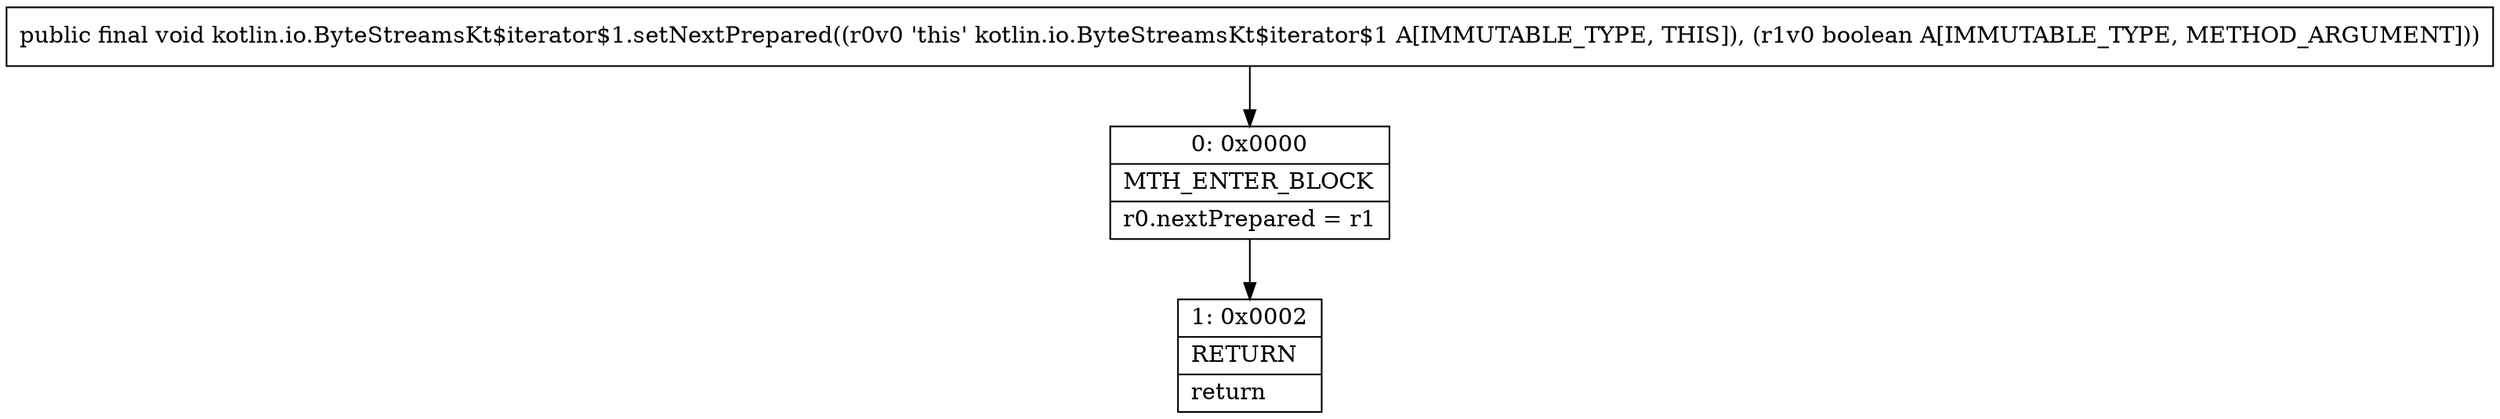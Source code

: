 digraph "CFG forkotlin.io.ByteStreamsKt$iterator$1.setNextPrepared(Z)V" {
Node_0 [shape=record,label="{0\:\ 0x0000|MTH_ENTER_BLOCK\l|r0.nextPrepared = r1\l}"];
Node_1 [shape=record,label="{1\:\ 0x0002|RETURN\l|return\l}"];
MethodNode[shape=record,label="{public final void kotlin.io.ByteStreamsKt$iterator$1.setNextPrepared((r0v0 'this' kotlin.io.ByteStreamsKt$iterator$1 A[IMMUTABLE_TYPE, THIS]), (r1v0 boolean A[IMMUTABLE_TYPE, METHOD_ARGUMENT])) }"];
MethodNode -> Node_0;
Node_0 -> Node_1;
}

